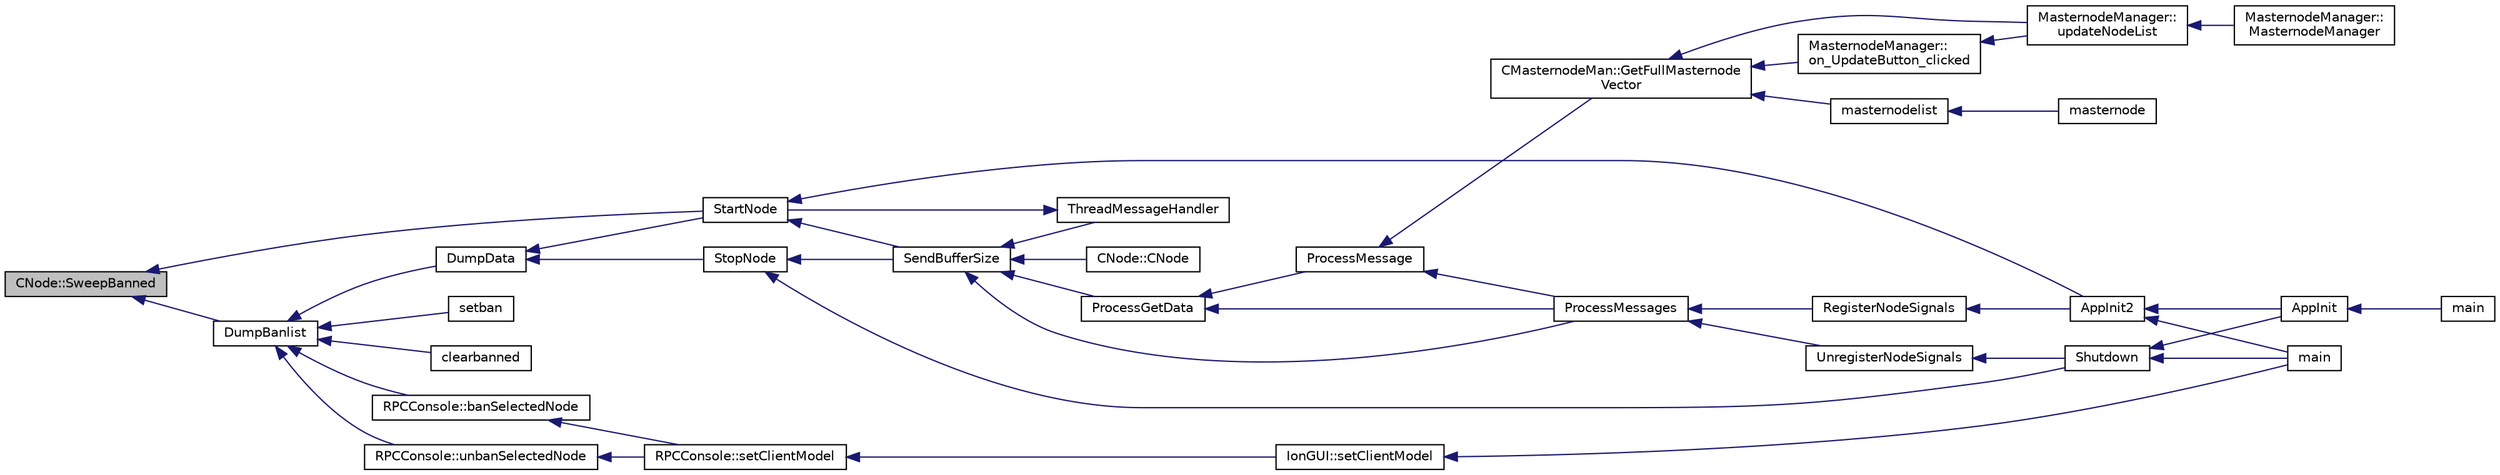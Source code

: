 digraph "CNode::SweepBanned"
{
  edge [fontname="Helvetica",fontsize="10",labelfontname="Helvetica",labelfontsize="10"];
  node [fontname="Helvetica",fontsize="10",shape=record];
  rankdir="LR";
  Node1089 [label="CNode::SweepBanned",height=0.2,width=0.4,color="black", fillcolor="grey75", style="filled", fontcolor="black"];
  Node1089 -> Node1090 [dir="back",color="midnightblue",fontsize="10",style="solid",fontname="Helvetica"];
  Node1090 [label="StartNode",height=0.2,width=0.4,color="black", fillcolor="white", style="filled",URL="$d7/d97/net_8h.html#a9396d8054e8f74959e9391871aaddde0"];
  Node1090 -> Node1091 [dir="back",color="midnightblue",fontsize="10",style="solid",fontname="Helvetica"];
  Node1091 [label="AppInit2",height=0.2,width=0.4,color="black", fillcolor="white", style="filled",URL="$d8/dc0/init_8h.html#a1a4c1bfbf6ba1db77e988b89b9cadfd3",tooltip="Initialize ion. "];
  Node1091 -> Node1092 [dir="back",color="midnightblue",fontsize="10",style="solid",fontname="Helvetica"];
  Node1092 [label="AppInit",height=0.2,width=0.4,color="black", fillcolor="white", style="filled",URL="$d4/d35/iond_8cpp.html#ac59316b767e6984e1285f0531275286b"];
  Node1092 -> Node1093 [dir="back",color="midnightblue",fontsize="10",style="solid",fontname="Helvetica"];
  Node1093 [label="main",height=0.2,width=0.4,color="black", fillcolor="white", style="filled",URL="$d4/d35/iond_8cpp.html#a0ddf1224851353fc92bfbff6f499fa97"];
  Node1091 -> Node1094 [dir="back",color="midnightblue",fontsize="10",style="solid",fontname="Helvetica"];
  Node1094 [label="main",height=0.2,width=0.4,color="black", fillcolor="white", style="filled",URL="$d5/d2d/ion_8cpp.html#a0ddf1224851353fc92bfbff6f499fa97"];
  Node1090 -> Node1095 [dir="back",color="midnightblue",fontsize="10",style="solid",fontname="Helvetica"];
  Node1095 [label="SendBufferSize",height=0.2,width=0.4,color="black", fillcolor="white", style="filled",URL="$d7/d97/net_8h.html#a13f289d6233bd32b78a38793f76bdccb"];
  Node1095 -> Node1096 [dir="back",color="midnightblue",fontsize="10",style="solid",fontname="Helvetica"];
  Node1096 [label="ProcessGetData",height=0.2,width=0.4,color="black", fillcolor="white", style="filled",URL="$df/d0a/main_8cpp.html#a3be415b83ecfe1f4215e0bd28c3b1eec"];
  Node1096 -> Node1097 [dir="back",color="midnightblue",fontsize="10",style="solid",fontname="Helvetica"];
  Node1097 [label="ProcessMessage",height=0.2,width=0.4,color="black", fillcolor="white", style="filled",URL="$df/d0a/main_8cpp.html#a8ba92b1a4bce3c835e887a9073d17d8e"];
  Node1097 -> Node1098 [dir="back",color="midnightblue",fontsize="10",style="solid",fontname="Helvetica"];
  Node1098 [label="ProcessMessages",height=0.2,width=0.4,color="black", fillcolor="white", style="filled",URL="$d4/dbf/main_8h.html#a196f9318f02448b85b28d612698934fd"];
  Node1098 -> Node1099 [dir="back",color="midnightblue",fontsize="10",style="solid",fontname="Helvetica"];
  Node1099 [label="RegisterNodeSignals",height=0.2,width=0.4,color="black", fillcolor="white", style="filled",URL="$d4/dbf/main_8h.html#ab02615ff65f91d69f8d786ec900baa8a",tooltip="Register with a network node to receive its signals. "];
  Node1099 -> Node1091 [dir="back",color="midnightblue",fontsize="10",style="solid",fontname="Helvetica"];
  Node1098 -> Node1100 [dir="back",color="midnightblue",fontsize="10",style="solid",fontname="Helvetica"];
  Node1100 [label="UnregisterNodeSignals",height=0.2,width=0.4,color="black", fillcolor="white", style="filled",URL="$d4/dbf/main_8h.html#a3ef0cc6e9d9d6435ee2a5569244d6ebd",tooltip="Unregister a network node. "];
  Node1100 -> Node1101 [dir="back",color="midnightblue",fontsize="10",style="solid",fontname="Helvetica"];
  Node1101 [label="Shutdown",height=0.2,width=0.4,color="black", fillcolor="white", style="filled",URL="$d8/dc0/init_8h.html#ac5f038c2b480cf9ef5e19e3eba8dbaf9"];
  Node1101 -> Node1092 [dir="back",color="midnightblue",fontsize="10",style="solid",fontname="Helvetica"];
  Node1101 -> Node1094 [dir="back",color="midnightblue",fontsize="10",style="solid",fontname="Helvetica"];
  Node1097 -> Node1102 [dir="back",color="midnightblue",fontsize="10",style="solid",fontname="Helvetica"];
  Node1102 [label="CMasternodeMan::GetFullMasternode\lVector",height=0.2,width=0.4,color="black", fillcolor="white", style="filled",URL="$dc/d6b/class_c_masternode_man.html#ab39e213a7601e1bef2eba1d5d63206f5"];
  Node1102 -> Node1103 [dir="back",color="midnightblue",fontsize="10",style="solid",fontname="Helvetica"];
  Node1103 [label="MasternodeManager::\lupdateNodeList",height=0.2,width=0.4,color="black", fillcolor="white", style="filled",URL="$d9/d70/class_masternode_manager.html#a5485a8bd6ccf673027165cc1207dfae9"];
  Node1103 -> Node1104 [dir="back",color="midnightblue",fontsize="10",style="solid",fontname="Helvetica"];
  Node1104 [label="MasternodeManager::\lMasternodeManager",height=0.2,width=0.4,color="black", fillcolor="white", style="filled",URL="$d9/d70/class_masternode_manager.html#ad18cb99065e056e6b791e2356de826bf"];
  Node1102 -> Node1105 [dir="back",color="midnightblue",fontsize="10",style="solid",fontname="Helvetica"];
  Node1105 [label="MasternodeManager::\lon_UpdateButton_clicked",height=0.2,width=0.4,color="black", fillcolor="white", style="filled",URL="$d9/d70/class_masternode_manager.html#ae8d07b4d869e3eb09fe1be445eff0430"];
  Node1105 -> Node1103 [dir="back",color="midnightblue",fontsize="10",style="solid",fontname="Helvetica"];
  Node1102 -> Node1106 [dir="back",color="midnightblue",fontsize="10",style="solid",fontname="Helvetica"];
  Node1106 [label="masternodelist",height=0.2,width=0.4,color="black", fillcolor="white", style="filled",URL="$d5/d6b/rpcstashedsend_8cpp.html#a3a7ed7e37f21eb2912afc6e776f7236c"];
  Node1106 -> Node1107 [dir="back",color="midnightblue",fontsize="10",style="solid",fontname="Helvetica"];
  Node1107 [label="masternode",height=0.2,width=0.4,color="black", fillcolor="white", style="filled",URL="$d5/d6b/rpcstashedsend_8cpp.html#a30609e443aeb47c29ed0878d16b1b5e1"];
  Node1096 -> Node1098 [dir="back",color="midnightblue",fontsize="10",style="solid",fontname="Helvetica"];
  Node1095 -> Node1098 [dir="back",color="midnightblue",fontsize="10",style="solid",fontname="Helvetica"];
  Node1095 -> Node1108 [dir="back",color="midnightblue",fontsize="10",style="solid",fontname="Helvetica"];
  Node1108 [label="ThreadMessageHandler",height=0.2,width=0.4,color="black", fillcolor="white", style="filled",URL="$dd/d84/net_8cpp.html#a379b0d3521bdd62ac296f219d70c4e30"];
  Node1108 -> Node1090 [dir="back",color="midnightblue",fontsize="10",style="solid",fontname="Helvetica"];
  Node1095 -> Node1109 [dir="back",color="midnightblue",fontsize="10",style="solid",fontname="Helvetica"];
  Node1109 [label="CNode::CNode",height=0.2,width=0.4,color="black", fillcolor="white", style="filled",URL="$d1/d64/class_c_node.html#a51556705550511146245b9fb2fec09c1"];
  Node1089 -> Node1110 [dir="back",color="midnightblue",fontsize="10",style="solid",fontname="Helvetica"];
  Node1110 [label="DumpBanlist",height=0.2,width=0.4,color="black", fillcolor="white", style="filled",URL="$d7/d97/net_8h.html#af593c31ddb8a6d2f3c6faf63c28b5aa9"];
  Node1110 -> Node1111 [dir="back",color="midnightblue",fontsize="10",style="solid",fontname="Helvetica"];
  Node1111 [label="DumpData",height=0.2,width=0.4,color="black", fillcolor="white", style="filled",URL="$dd/d84/net_8cpp.html#a88d718bd281a8150c9bb2d8c1e8e0a09"];
  Node1111 -> Node1090 [dir="back",color="midnightblue",fontsize="10",style="solid",fontname="Helvetica"];
  Node1111 -> Node1112 [dir="back",color="midnightblue",fontsize="10",style="solid",fontname="Helvetica"];
  Node1112 [label="StopNode",height=0.2,width=0.4,color="black", fillcolor="white", style="filled",URL="$d7/d97/net_8h.html#ac9110488f45c160d58f3c7ab7197bcea"];
  Node1112 -> Node1101 [dir="back",color="midnightblue",fontsize="10",style="solid",fontname="Helvetica"];
  Node1112 -> Node1095 [dir="back",color="midnightblue",fontsize="10",style="solid",fontname="Helvetica"];
  Node1110 -> Node1113 [dir="back",color="midnightblue",fontsize="10",style="solid",fontname="Helvetica"];
  Node1113 [label="RPCConsole::banSelectedNode",height=0.2,width=0.4,color="black", fillcolor="white", style="filled",URL="$d7/de8/class_r_p_c_console.html#aacaf485583b6342c5e1877e7582f95c5",tooltip="Ban a selected node on the Peers tab. "];
  Node1113 -> Node1114 [dir="back",color="midnightblue",fontsize="10",style="solid",fontname="Helvetica"];
  Node1114 [label="RPCConsole::setClientModel",height=0.2,width=0.4,color="black", fillcolor="white", style="filled",URL="$d7/de8/class_r_p_c_console.html#a355349a33664a07628e9ca22a60f5fa7"];
  Node1114 -> Node1115 [dir="back",color="midnightblue",fontsize="10",style="solid",fontname="Helvetica"];
  Node1115 [label="IonGUI::setClientModel",height=0.2,width=0.4,color="black", fillcolor="white", style="filled",URL="$dc/d0b/class_ion_g_u_i.html#aee0c583c834ce4f4c598c29db83b0680",tooltip="Set the client model. "];
  Node1115 -> Node1094 [dir="back",color="midnightblue",fontsize="10",style="solid",fontname="Helvetica"];
  Node1110 -> Node1116 [dir="back",color="midnightblue",fontsize="10",style="solid",fontname="Helvetica"];
  Node1116 [label="RPCConsole::unbanSelectedNode",height=0.2,width=0.4,color="black", fillcolor="white", style="filled",URL="$d7/de8/class_r_p_c_console.html#a9a974887c33bf1d4b25eb6aeea002941",tooltip="Unban a selected node on the Bans tab. "];
  Node1116 -> Node1114 [dir="back",color="midnightblue",fontsize="10",style="solid",fontname="Helvetica"];
  Node1110 -> Node1117 [dir="back",color="midnightblue",fontsize="10",style="solid",fontname="Helvetica"];
  Node1117 [label="setban",height=0.2,width=0.4,color="black", fillcolor="white", style="filled",URL="$df/dab/rpcnet_8cpp.html#a4691c5765507f04c86e42e8df1e5c047"];
  Node1110 -> Node1118 [dir="back",color="midnightblue",fontsize="10",style="solid",fontname="Helvetica"];
  Node1118 [label="clearbanned",height=0.2,width=0.4,color="black", fillcolor="white", style="filled",URL="$df/dab/rpcnet_8cpp.html#a6bc0a8efe17b841bb486d49037dda28c"];
}
